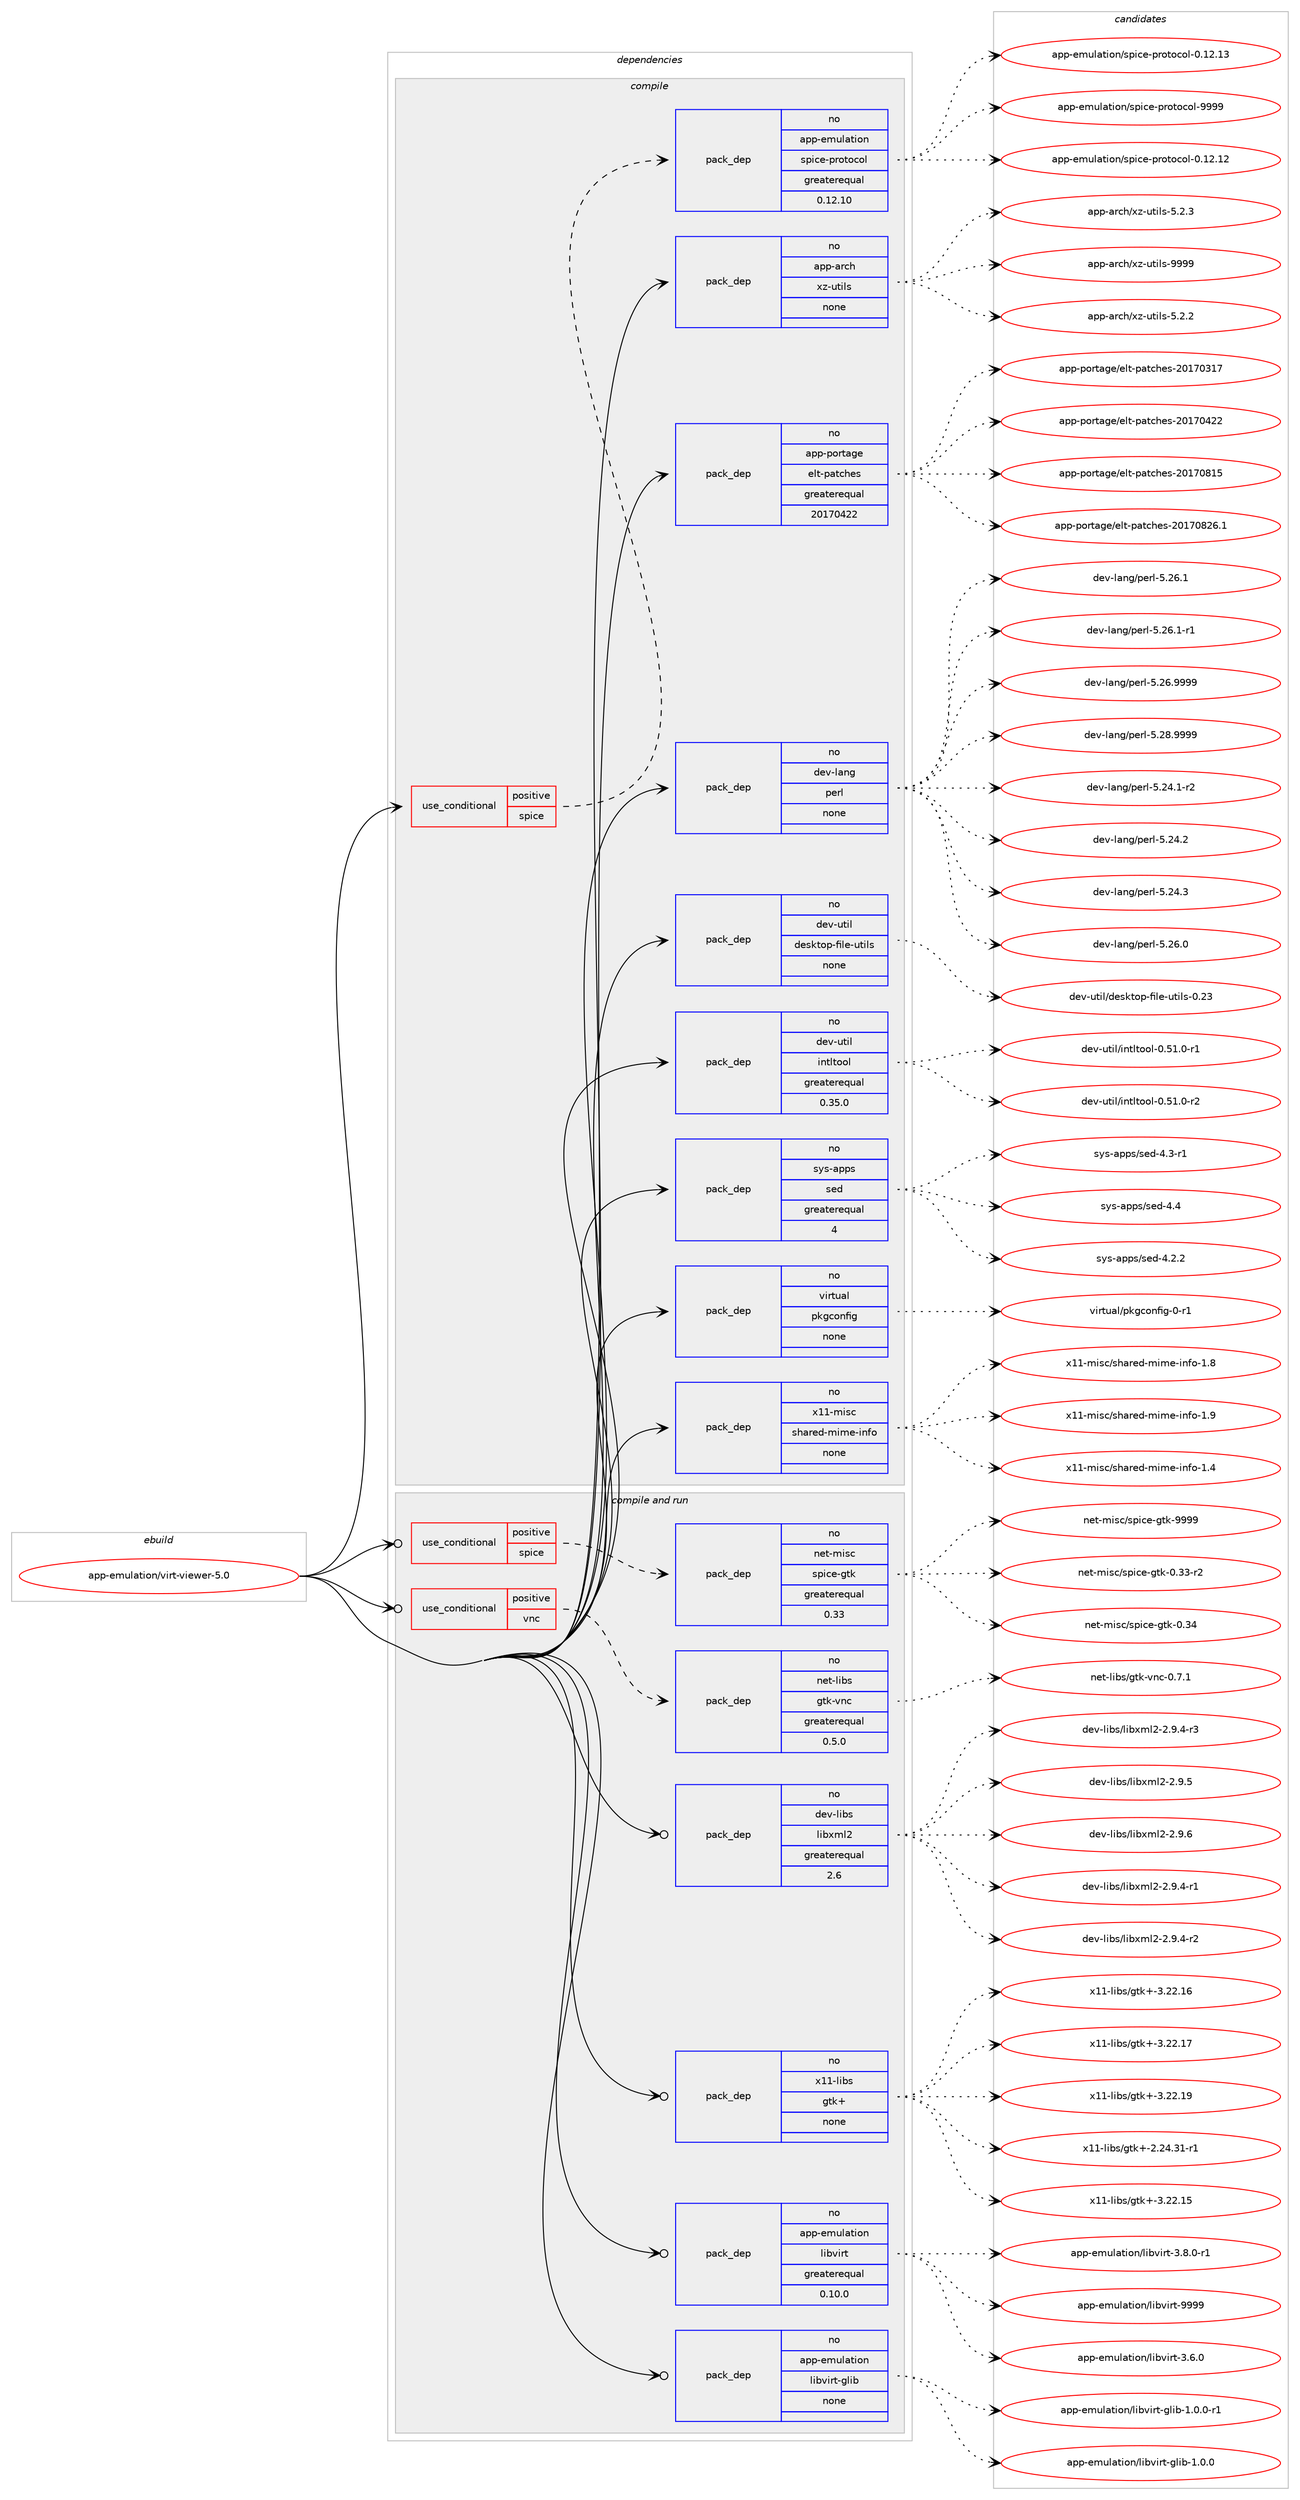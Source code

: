 digraph prolog {

# *************
# Graph options
# *************

newrank=true;
concentrate=true;
compound=true;
graph [rankdir=LR,fontname=Helvetica,fontsize=10,ranksep=1.5];#, ranksep=2.5, nodesep=0.2];
edge  [arrowhead=vee];
node  [fontname=Helvetica,fontsize=10];

# **********
# The ebuild
# **********

subgraph cluster_leftcol {
color=gray;
rank=same;
label=<<i>ebuild</i>>;
id [label="app-emulation/virt-viewer-5.0", color=red, width=4, href="../app-emulation/virt-viewer-5.0.svg"];
}

# ****************
# The dependencies
# ****************

subgraph cluster_midcol {
color=gray;
label=<<i>dependencies</i>>;
subgraph cluster_compile {
fillcolor="#eeeeee";
style=filled;
label=<<i>compile</i>>;
subgraph cond6403 {
dependency25959 [label=<<TABLE BORDER="0" CELLBORDER="1" CELLSPACING="0" CELLPADDING="4"><TR><TD ROWSPAN="3" CELLPADDING="10">use_conditional</TD></TR><TR><TD>positive</TD></TR><TR><TD>spice</TD></TR></TABLE>>, shape=none, color=red];
subgraph pack19040 {
dependency25960 [label=<<TABLE BORDER="0" CELLBORDER="1" CELLSPACING="0" CELLPADDING="4" WIDTH="220"><TR><TD ROWSPAN="6" CELLPADDING="30">pack_dep</TD></TR><TR><TD WIDTH="110">no</TD></TR><TR><TD>app-emulation</TD></TR><TR><TD>spice-protocol</TD></TR><TR><TD>greaterequal</TD></TR><TR><TD>0.12.10</TD></TR></TABLE>>, shape=none, color=blue];
}
dependency25959:e -> dependency25960:w [weight=20,style="dashed",arrowhead="vee"];
}
id:e -> dependency25959:w [weight=20,style="solid",arrowhead="vee"];
subgraph pack19041 {
dependency25961 [label=<<TABLE BORDER="0" CELLBORDER="1" CELLSPACING="0" CELLPADDING="4" WIDTH="220"><TR><TD ROWSPAN="6" CELLPADDING="30">pack_dep</TD></TR><TR><TD WIDTH="110">no</TD></TR><TR><TD>app-arch</TD></TR><TR><TD>xz-utils</TD></TR><TR><TD>none</TD></TR><TR><TD></TD></TR></TABLE>>, shape=none, color=blue];
}
id:e -> dependency25961:w [weight=20,style="solid",arrowhead="vee"];
subgraph pack19042 {
dependency25962 [label=<<TABLE BORDER="0" CELLBORDER="1" CELLSPACING="0" CELLPADDING="4" WIDTH="220"><TR><TD ROWSPAN="6" CELLPADDING="30">pack_dep</TD></TR><TR><TD WIDTH="110">no</TD></TR><TR><TD>app-portage</TD></TR><TR><TD>elt-patches</TD></TR><TR><TD>greaterequal</TD></TR><TR><TD>20170422</TD></TR></TABLE>>, shape=none, color=blue];
}
id:e -> dependency25962:w [weight=20,style="solid",arrowhead="vee"];
subgraph pack19043 {
dependency25963 [label=<<TABLE BORDER="0" CELLBORDER="1" CELLSPACING="0" CELLPADDING="4" WIDTH="220"><TR><TD ROWSPAN="6" CELLPADDING="30">pack_dep</TD></TR><TR><TD WIDTH="110">no</TD></TR><TR><TD>dev-lang</TD></TR><TR><TD>perl</TD></TR><TR><TD>none</TD></TR><TR><TD></TD></TR></TABLE>>, shape=none, color=blue];
}
id:e -> dependency25963:w [weight=20,style="solid",arrowhead="vee"];
subgraph pack19044 {
dependency25964 [label=<<TABLE BORDER="0" CELLBORDER="1" CELLSPACING="0" CELLPADDING="4" WIDTH="220"><TR><TD ROWSPAN="6" CELLPADDING="30">pack_dep</TD></TR><TR><TD WIDTH="110">no</TD></TR><TR><TD>dev-util</TD></TR><TR><TD>desktop-file-utils</TD></TR><TR><TD>none</TD></TR><TR><TD></TD></TR></TABLE>>, shape=none, color=blue];
}
id:e -> dependency25964:w [weight=20,style="solid",arrowhead="vee"];
subgraph pack19045 {
dependency25965 [label=<<TABLE BORDER="0" CELLBORDER="1" CELLSPACING="0" CELLPADDING="4" WIDTH="220"><TR><TD ROWSPAN="6" CELLPADDING="30">pack_dep</TD></TR><TR><TD WIDTH="110">no</TD></TR><TR><TD>dev-util</TD></TR><TR><TD>intltool</TD></TR><TR><TD>greaterequal</TD></TR><TR><TD>0.35.0</TD></TR></TABLE>>, shape=none, color=blue];
}
id:e -> dependency25965:w [weight=20,style="solid",arrowhead="vee"];
subgraph pack19046 {
dependency25966 [label=<<TABLE BORDER="0" CELLBORDER="1" CELLSPACING="0" CELLPADDING="4" WIDTH="220"><TR><TD ROWSPAN="6" CELLPADDING="30">pack_dep</TD></TR><TR><TD WIDTH="110">no</TD></TR><TR><TD>sys-apps</TD></TR><TR><TD>sed</TD></TR><TR><TD>greaterequal</TD></TR><TR><TD>4</TD></TR></TABLE>>, shape=none, color=blue];
}
id:e -> dependency25966:w [weight=20,style="solid",arrowhead="vee"];
subgraph pack19047 {
dependency25967 [label=<<TABLE BORDER="0" CELLBORDER="1" CELLSPACING="0" CELLPADDING="4" WIDTH="220"><TR><TD ROWSPAN="6" CELLPADDING="30">pack_dep</TD></TR><TR><TD WIDTH="110">no</TD></TR><TR><TD>virtual</TD></TR><TR><TD>pkgconfig</TD></TR><TR><TD>none</TD></TR><TR><TD></TD></TR></TABLE>>, shape=none, color=blue];
}
id:e -> dependency25967:w [weight=20,style="solid",arrowhead="vee"];
subgraph pack19048 {
dependency25968 [label=<<TABLE BORDER="0" CELLBORDER="1" CELLSPACING="0" CELLPADDING="4" WIDTH="220"><TR><TD ROWSPAN="6" CELLPADDING="30">pack_dep</TD></TR><TR><TD WIDTH="110">no</TD></TR><TR><TD>x11-misc</TD></TR><TR><TD>shared-mime-info</TD></TR><TR><TD>none</TD></TR><TR><TD></TD></TR></TABLE>>, shape=none, color=blue];
}
id:e -> dependency25968:w [weight=20,style="solid",arrowhead="vee"];
}
subgraph cluster_compileandrun {
fillcolor="#eeeeee";
style=filled;
label=<<i>compile and run</i>>;
subgraph cond6404 {
dependency25969 [label=<<TABLE BORDER="0" CELLBORDER="1" CELLSPACING="0" CELLPADDING="4"><TR><TD ROWSPAN="3" CELLPADDING="10">use_conditional</TD></TR><TR><TD>positive</TD></TR><TR><TD>spice</TD></TR></TABLE>>, shape=none, color=red];
subgraph pack19049 {
dependency25970 [label=<<TABLE BORDER="0" CELLBORDER="1" CELLSPACING="0" CELLPADDING="4" WIDTH="220"><TR><TD ROWSPAN="6" CELLPADDING="30">pack_dep</TD></TR><TR><TD WIDTH="110">no</TD></TR><TR><TD>net-misc</TD></TR><TR><TD>spice-gtk</TD></TR><TR><TD>greaterequal</TD></TR><TR><TD>0.33</TD></TR></TABLE>>, shape=none, color=blue];
}
dependency25969:e -> dependency25970:w [weight=20,style="dashed",arrowhead="vee"];
}
id:e -> dependency25969:w [weight=20,style="solid",arrowhead="odotvee"];
subgraph cond6405 {
dependency25971 [label=<<TABLE BORDER="0" CELLBORDER="1" CELLSPACING="0" CELLPADDING="4"><TR><TD ROWSPAN="3" CELLPADDING="10">use_conditional</TD></TR><TR><TD>positive</TD></TR><TR><TD>vnc</TD></TR></TABLE>>, shape=none, color=red];
subgraph pack19050 {
dependency25972 [label=<<TABLE BORDER="0" CELLBORDER="1" CELLSPACING="0" CELLPADDING="4" WIDTH="220"><TR><TD ROWSPAN="6" CELLPADDING="30">pack_dep</TD></TR><TR><TD WIDTH="110">no</TD></TR><TR><TD>net-libs</TD></TR><TR><TD>gtk-vnc</TD></TR><TR><TD>greaterequal</TD></TR><TR><TD>0.5.0</TD></TR></TABLE>>, shape=none, color=blue];
}
dependency25971:e -> dependency25972:w [weight=20,style="dashed",arrowhead="vee"];
}
id:e -> dependency25971:w [weight=20,style="solid",arrowhead="odotvee"];
subgraph pack19051 {
dependency25973 [label=<<TABLE BORDER="0" CELLBORDER="1" CELLSPACING="0" CELLPADDING="4" WIDTH="220"><TR><TD ROWSPAN="6" CELLPADDING="30">pack_dep</TD></TR><TR><TD WIDTH="110">no</TD></TR><TR><TD>app-emulation</TD></TR><TR><TD>libvirt</TD></TR><TR><TD>greaterequal</TD></TR><TR><TD>0.10.0</TD></TR></TABLE>>, shape=none, color=blue];
}
id:e -> dependency25973:w [weight=20,style="solid",arrowhead="odotvee"];
subgraph pack19052 {
dependency25974 [label=<<TABLE BORDER="0" CELLBORDER="1" CELLSPACING="0" CELLPADDING="4" WIDTH="220"><TR><TD ROWSPAN="6" CELLPADDING="30">pack_dep</TD></TR><TR><TD WIDTH="110">no</TD></TR><TR><TD>app-emulation</TD></TR><TR><TD>libvirt-glib</TD></TR><TR><TD>none</TD></TR><TR><TD></TD></TR></TABLE>>, shape=none, color=blue];
}
id:e -> dependency25974:w [weight=20,style="solid",arrowhead="odotvee"];
subgraph pack19053 {
dependency25975 [label=<<TABLE BORDER="0" CELLBORDER="1" CELLSPACING="0" CELLPADDING="4" WIDTH="220"><TR><TD ROWSPAN="6" CELLPADDING="30">pack_dep</TD></TR><TR><TD WIDTH="110">no</TD></TR><TR><TD>dev-libs</TD></TR><TR><TD>libxml2</TD></TR><TR><TD>greaterequal</TD></TR><TR><TD>2.6</TD></TR></TABLE>>, shape=none, color=blue];
}
id:e -> dependency25975:w [weight=20,style="solid",arrowhead="odotvee"];
subgraph pack19054 {
dependency25976 [label=<<TABLE BORDER="0" CELLBORDER="1" CELLSPACING="0" CELLPADDING="4" WIDTH="220"><TR><TD ROWSPAN="6" CELLPADDING="30">pack_dep</TD></TR><TR><TD WIDTH="110">no</TD></TR><TR><TD>x11-libs</TD></TR><TR><TD>gtk+</TD></TR><TR><TD>none</TD></TR><TR><TD></TD></TR></TABLE>>, shape=none, color=blue];
}
id:e -> dependency25976:w [weight=20,style="solid",arrowhead="odotvee"];
}
subgraph cluster_run {
fillcolor="#eeeeee";
style=filled;
label=<<i>run</i>>;
}
}

# **************
# The candidates
# **************

subgraph cluster_choices {
rank=same;
color=gray;
label=<<i>candidates</i>>;

subgraph choice19040 {
color=black;
nodesep=1;
choice971121124510110911710897116105111110471151121059910145112114111116111991111084548464950464950 [label="app-emulation/spice-protocol-0.12.12", color=red, width=4,href="../app-emulation/spice-protocol-0.12.12.svg"];
choice971121124510110911710897116105111110471151121059910145112114111116111991111084548464950464951 [label="app-emulation/spice-protocol-0.12.13", color=red, width=4,href="../app-emulation/spice-protocol-0.12.13.svg"];
choice971121124510110911710897116105111110471151121059910145112114111116111991111084557575757 [label="app-emulation/spice-protocol-9999", color=red, width=4,href="../app-emulation/spice-protocol-9999.svg"];
dependency25960:e -> choice971121124510110911710897116105111110471151121059910145112114111116111991111084548464950464950:w [style=dotted,weight="100"];
dependency25960:e -> choice971121124510110911710897116105111110471151121059910145112114111116111991111084548464950464951:w [style=dotted,weight="100"];
dependency25960:e -> choice971121124510110911710897116105111110471151121059910145112114111116111991111084557575757:w [style=dotted,weight="100"];
}
subgraph choice19041 {
color=black;
nodesep=1;
choice971121124597114991044712012245117116105108115455346504650 [label="app-arch/xz-utils-5.2.2", color=red, width=4,href="../app-arch/xz-utils-5.2.2.svg"];
choice971121124597114991044712012245117116105108115455346504651 [label="app-arch/xz-utils-5.2.3", color=red, width=4,href="../app-arch/xz-utils-5.2.3.svg"];
choice9711211245971149910447120122451171161051081154557575757 [label="app-arch/xz-utils-9999", color=red, width=4,href="../app-arch/xz-utils-9999.svg"];
dependency25961:e -> choice971121124597114991044712012245117116105108115455346504650:w [style=dotted,weight="100"];
dependency25961:e -> choice971121124597114991044712012245117116105108115455346504651:w [style=dotted,weight="100"];
dependency25961:e -> choice9711211245971149910447120122451171161051081154557575757:w [style=dotted,weight="100"];
}
subgraph choice19042 {
color=black;
nodesep=1;
choice97112112451121111141169710310147101108116451129711699104101115455048495548514955 [label="app-portage/elt-patches-20170317", color=red, width=4,href="../app-portage/elt-patches-20170317.svg"];
choice97112112451121111141169710310147101108116451129711699104101115455048495548525050 [label="app-portage/elt-patches-20170422", color=red, width=4,href="../app-portage/elt-patches-20170422.svg"];
choice97112112451121111141169710310147101108116451129711699104101115455048495548564953 [label="app-portage/elt-patches-20170815", color=red, width=4,href="../app-portage/elt-patches-20170815.svg"];
choice971121124511211111411697103101471011081164511297116991041011154550484955485650544649 [label="app-portage/elt-patches-20170826.1", color=red, width=4,href="../app-portage/elt-patches-20170826.1.svg"];
dependency25962:e -> choice97112112451121111141169710310147101108116451129711699104101115455048495548514955:w [style=dotted,weight="100"];
dependency25962:e -> choice97112112451121111141169710310147101108116451129711699104101115455048495548525050:w [style=dotted,weight="100"];
dependency25962:e -> choice97112112451121111141169710310147101108116451129711699104101115455048495548564953:w [style=dotted,weight="100"];
dependency25962:e -> choice971121124511211111411697103101471011081164511297116991041011154550484955485650544649:w [style=dotted,weight="100"];
}
subgraph choice19043 {
color=black;
nodesep=1;
choice100101118451089711010347112101114108455346505246494511450 [label="dev-lang/perl-5.24.1-r2", color=red, width=4,href="../dev-lang/perl-5.24.1-r2.svg"];
choice10010111845108971101034711210111410845534650524650 [label="dev-lang/perl-5.24.2", color=red, width=4,href="../dev-lang/perl-5.24.2.svg"];
choice10010111845108971101034711210111410845534650524651 [label="dev-lang/perl-5.24.3", color=red, width=4,href="../dev-lang/perl-5.24.3.svg"];
choice10010111845108971101034711210111410845534650544648 [label="dev-lang/perl-5.26.0", color=red, width=4,href="../dev-lang/perl-5.26.0.svg"];
choice10010111845108971101034711210111410845534650544649 [label="dev-lang/perl-5.26.1", color=red, width=4,href="../dev-lang/perl-5.26.1.svg"];
choice100101118451089711010347112101114108455346505446494511449 [label="dev-lang/perl-5.26.1-r1", color=red, width=4,href="../dev-lang/perl-5.26.1-r1.svg"];
choice10010111845108971101034711210111410845534650544657575757 [label="dev-lang/perl-5.26.9999", color=red, width=4,href="../dev-lang/perl-5.26.9999.svg"];
choice10010111845108971101034711210111410845534650564657575757 [label="dev-lang/perl-5.28.9999", color=red, width=4,href="../dev-lang/perl-5.28.9999.svg"];
dependency25963:e -> choice100101118451089711010347112101114108455346505246494511450:w [style=dotted,weight="100"];
dependency25963:e -> choice10010111845108971101034711210111410845534650524650:w [style=dotted,weight="100"];
dependency25963:e -> choice10010111845108971101034711210111410845534650524651:w [style=dotted,weight="100"];
dependency25963:e -> choice10010111845108971101034711210111410845534650544648:w [style=dotted,weight="100"];
dependency25963:e -> choice10010111845108971101034711210111410845534650544649:w [style=dotted,weight="100"];
dependency25963:e -> choice100101118451089711010347112101114108455346505446494511449:w [style=dotted,weight="100"];
dependency25963:e -> choice10010111845108971101034711210111410845534650544657575757:w [style=dotted,weight="100"];
dependency25963:e -> choice10010111845108971101034711210111410845534650564657575757:w [style=dotted,weight="100"];
}
subgraph choice19044 {
color=black;
nodesep=1;
choice100101118451171161051084710010111510711611111245102105108101451171161051081154548465051 [label="dev-util/desktop-file-utils-0.23", color=red, width=4,href="../dev-util/desktop-file-utils-0.23.svg"];
dependency25964:e -> choice100101118451171161051084710010111510711611111245102105108101451171161051081154548465051:w [style=dotted,weight="100"];
}
subgraph choice19045 {
color=black;
nodesep=1;
choice1001011184511711610510847105110116108116111111108454846534946484511449 [label="dev-util/intltool-0.51.0-r1", color=red, width=4,href="../dev-util/intltool-0.51.0-r1.svg"];
choice1001011184511711610510847105110116108116111111108454846534946484511450 [label="dev-util/intltool-0.51.0-r2", color=red, width=4,href="../dev-util/intltool-0.51.0-r2.svg"];
dependency25965:e -> choice1001011184511711610510847105110116108116111111108454846534946484511449:w [style=dotted,weight="100"];
dependency25965:e -> choice1001011184511711610510847105110116108116111111108454846534946484511450:w [style=dotted,weight="100"];
}
subgraph choice19046 {
color=black;
nodesep=1;
choice115121115459711211211547115101100455246504650 [label="sys-apps/sed-4.2.2", color=red, width=4,href="../sys-apps/sed-4.2.2.svg"];
choice115121115459711211211547115101100455246514511449 [label="sys-apps/sed-4.3-r1", color=red, width=4,href="../sys-apps/sed-4.3-r1.svg"];
choice11512111545971121121154711510110045524652 [label="sys-apps/sed-4.4", color=red, width=4,href="../sys-apps/sed-4.4.svg"];
dependency25966:e -> choice115121115459711211211547115101100455246504650:w [style=dotted,weight="100"];
dependency25966:e -> choice115121115459711211211547115101100455246514511449:w [style=dotted,weight="100"];
dependency25966:e -> choice11512111545971121121154711510110045524652:w [style=dotted,weight="100"];
}
subgraph choice19047 {
color=black;
nodesep=1;
choice11810511411611797108471121071039911111010210510345484511449 [label="virtual/pkgconfig-0-r1", color=red, width=4,href="../virtual/pkgconfig-0-r1.svg"];
dependency25967:e -> choice11810511411611797108471121071039911111010210510345484511449:w [style=dotted,weight="100"];
}
subgraph choice19048 {
color=black;
nodesep=1;
choice120494945109105115994711510497114101100451091051091014510511010211145494652 [label="x11-misc/shared-mime-info-1.4", color=red, width=4,href="../x11-misc/shared-mime-info-1.4.svg"];
choice120494945109105115994711510497114101100451091051091014510511010211145494656 [label="x11-misc/shared-mime-info-1.8", color=red, width=4,href="../x11-misc/shared-mime-info-1.8.svg"];
choice120494945109105115994711510497114101100451091051091014510511010211145494657 [label="x11-misc/shared-mime-info-1.9", color=red, width=4,href="../x11-misc/shared-mime-info-1.9.svg"];
dependency25968:e -> choice120494945109105115994711510497114101100451091051091014510511010211145494652:w [style=dotted,weight="100"];
dependency25968:e -> choice120494945109105115994711510497114101100451091051091014510511010211145494656:w [style=dotted,weight="100"];
dependency25968:e -> choice120494945109105115994711510497114101100451091051091014510511010211145494657:w [style=dotted,weight="100"];
}
subgraph choice19049 {
color=black;
nodesep=1;
choice110101116451091051159947115112105991014510311610745484651514511450 [label="net-misc/spice-gtk-0.33-r2", color=red, width=4,href="../net-misc/spice-gtk-0.33-r2.svg"];
choice11010111645109105115994711511210599101451031161074548465152 [label="net-misc/spice-gtk-0.34", color=red, width=4,href="../net-misc/spice-gtk-0.34.svg"];
choice11010111645109105115994711511210599101451031161074557575757 [label="net-misc/spice-gtk-9999", color=red, width=4,href="../net-misc/spice-gtk-9999.svg"];
dependency25970:e -> choice110101116451091051159947115112105991014510311610745484651514511450:w [style=dotted,weight="100"];
dependency25970:e -> choice11010111645109105115994711511210599101451031161074548465152:w [style=dotted,weight="100"];
dependency25970:e -> choice11010111645109105115994711511210599101451031161074557575757:w [style=dotted,weight="100"];
}
subgraph choice19050 {
color=black;
nodesep=1;
choice1101011164510810598115471031161074511811099454846554649 [label="net-libs/gtk-vnc-0.7.1", color=red, width=4,href="../net-libs/gtk-vnc-0.7.1.svg"];
dependency25972:e -> choice1101011164510810598115471031161074511811099454846554649:w [style=dotted,weight="100"];
}
subgraph choice19051 {
color=black;
nodesep=1;
choice9711211245101109117108971161051111104710810598118105114116455146544648 [label="app-emulation/libvirt-3.6.0", color=red, width=4,href="../app-emulation/libvirt-3.6.0.svg"];
choice97112112451011091171089711610511111047108105981181051141164551465646484511449 [label="app-emulation/libvirt-3.8.0-r1", color=red, width=4,href="../app-emulation/libvirt-3.8.0-r1.svg"];
choice97112112451011091171089711610511111047108105981181051141164557575757 [label="app-emulation/libvirt-9999", color=red, width=4,href="../app-emulation/libvirt-9999.svg"];
dependency25973:e -> choice9711211245101109117108971161051111104710810598118105114116455146544648:w [style=dotted,weight="100"];
dependency25973:e -> choice97112112451011091171089711610511111047108105981181051141164551465646484511449:w [style=dotted,weight="100"];
dependency25973:e -> choice97112112451011091171089711610511111047108105981181051141164557575757:w [style=dotted,weight="100"];
}
subgraph choice19052 {
color=black;
nodesep=1;
choice97112112451011091171089711610511111047108105981181051141164510310810598454946484648 [label="app-emulation/libvirt-glib-1.0.0", color=red, width=4,href="../app-emulation/libvirt-glib-1.0.0.svg"];
choice971121124510110911710897116105111110471081059811810511411645103108105984549464846484511449 [label="app-emulation/libvirt-glib-1.0.0-r1", color=red, width=4,href="../app-emulation/libvirt-glib-1.0.0-r1.svg"];
dependency25974:e -> choice97112112451011091171089711610511111047108105981181051141164510310810598454946484648:w [style=dotted,weight="100"];
dependency25974:e -> choice971121124510110911710897116105111110471081059811810511411645103108105984549464846484511449:w [style=dotted,weight="100"];
}
subgraph choice19053 {
color=black;
nodesep=1;
choice10010111845108105981154710810598120109108504550465746524511449 [label="dev-libs/libxml2-2.9.4-r1", color=red, width=4,href="../dev-libs/libxml2-2.9.4-r1.svg"];
choice10010111845108105981154710810598120109108504550465746524511450 [label="dev-libs/libxml2-2.9.4-r2", color=red, width=4,href="../dev-libs/libxml2-2.9.4-r2.svg"];
choice10010111845108105981154710810598120109108504550465746524511451 [label="dev-libs/libxml2-2.9.4-r3", color=red, width=4,href="../dev-libs/libxml2-2.9.4-r3.svg"];
choice1001011184510810598115471081059812010910850455046574653 [label="dev-libs/libxml2-2.9.5", color=red, width=4,href="../dev-libs/libxml2-2.9.5.svg"];
choice1001011184510810598115471081059812010910850455046574654 [label="dev-libs/libxml2-2.9.6", color=red, width=4,href="../dev-libs/libxml2-2.9.6.svg"];
dependency25975:e -> choice10010111845108105981154710810598120109108504550465746524511449:w [style=dotted,weight="100"];
dependency25975:e -> choice10010111845108105981154710810598120109108504550465746524511450:w [style=dotted,weight="100"];
dependency25975:e -> choice10010111845108105981154710810598120109108504550465746524511451:w [style=dotted,weight="100"];
dependency25975:e -> choice1001011184510810598115471081059812010910850455046574653:w [style=dotted,weight="100"];
dependency25975:e -> choice1001011184510810598115471081059812010910850455046574654:w [style=dotted,weight="100"];
}
subgraph choice19054 {
color=black;
nodesep=1;
choice12049494510810598115471031161074345504650524651494511449 [label="x11-libs/gtk+-2.24.31-r1", color=red, width=4,href="../x11-libs/gtk+-2.24.31-r1.svg"];
choice1204949451081059811547103116107434551465050464953 [label="x11-libs/gtk+-3.22.15", color=red, width=4,href="../x11-libs/gtk+-3.22.15.svg"];
choice1204949451081059811547103116107434551465050464954 [label="x11-libs/gtk+-3.22.16", color=red, width=4,href="../x11-libs/gtk+-3.22.16.svg"];
choice1204949451081059811547103116107434551465050464955 [label="x11-libs/gtk+-3.22.17", color=red, width=4,href="../x11-libs/gtk+-3.22.17.svg"];
choice1204949451081059811547103116107434551465050464957 [label="x11-libs/gtk+-3.22.19", color=red, width=4,href="../x11-libs/gtk+-3.22.19.svg"];
dependency25976:e -> choice12049494510810598115471031161074345504650524651494511449:w [style=dotted,weight="100"];
dependency25976:e -> choice1204949451081059811547103116107434551465050464953:w [style=dotted,weight="100"];
dependency25976:e -> choice1204949451081059811547103116107434551465050464954:w [style=dotted,weight="100"];
dependency25976:e -> choice1204949451081059811547103116107434551465050464955:w [style=dotted,weight="100"];
dependency25976:e -> choice1204949451081059811547103116107434551465050464957:w [style=dotted,weight="100"];
}
}

}
